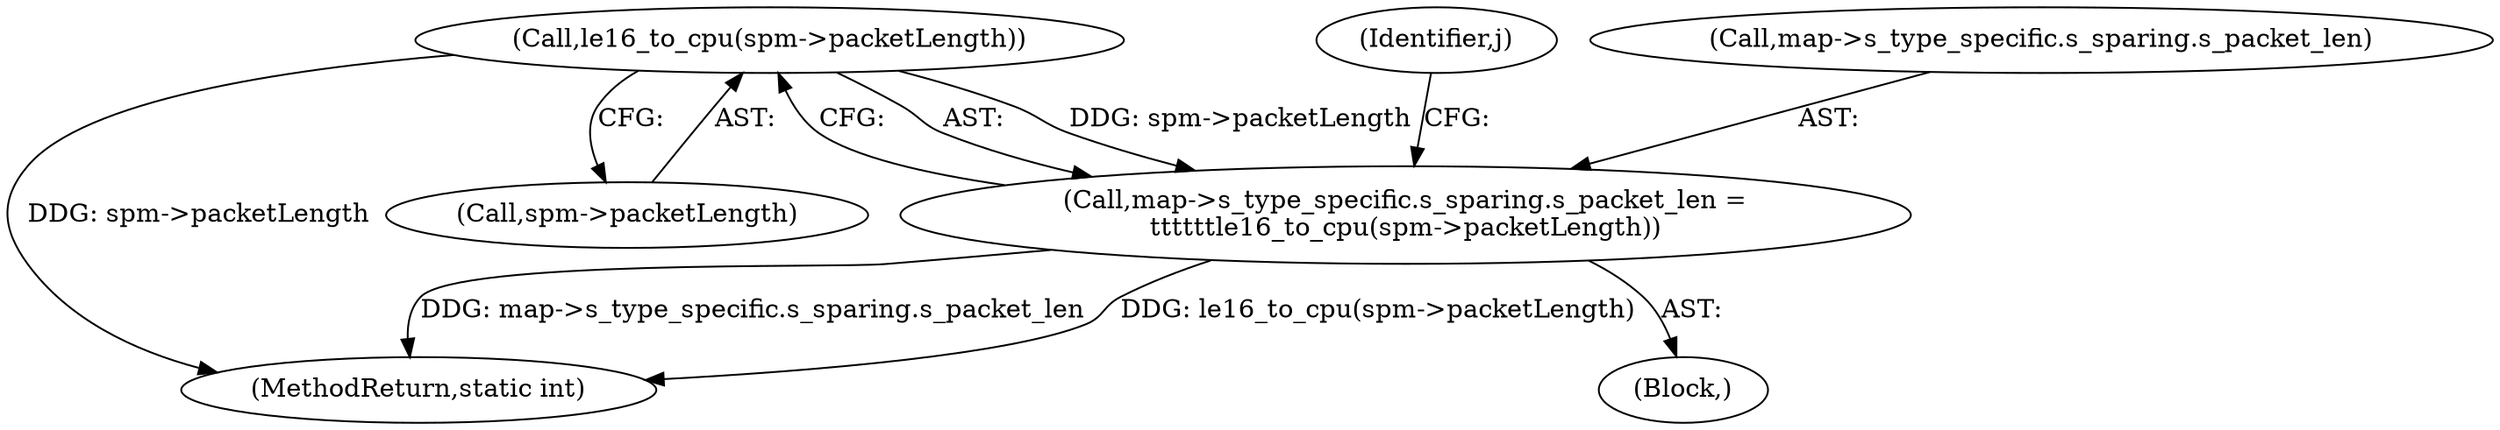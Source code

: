 digraph "0_linux_adee11b2085bee90bd8f4f52123ffb07882d6256@pointer" {
"1000372" [label="(Call,le16_to_cpu(spm->packetLength))"];
"1000364" [label="(Call,map->s_type_specific.s_sparing.s_packet_len =\n\t\t\t\t\t\tle16_to_cpu(spm->packetLength))"];
"1000378" [label="(Identifier,j)"];
"1000350" [label="(Block,)"];
"1000372" [label="(Call,le16_to_cpu(spm->packetLength))"];
"1000691" [label="(MethodReturn,static int)"];
"1000365" [label="(Call,map->s_type_specific.s_sparing.s_packet_len)"];
"1000373" [label="(Call,spm->packetLength)"];
"1000364" [label="(Call,map->s_type_specific.s_sparing.s_packet_len =\n\t\t\t\t\t\tle16_to_cpu(spm->packetLength))"];
"1000372" -> "1000364"  [label="AST: "];
"1000372" -> "1000373"  [label="CFG: "];
"1000373" -> "1000372"  [label="AST: "];
"1000364" -> "1000372"  [label="CFG: "];
"1000372" -> "1000691"  [label="DDG: spm->packetLength"];
"1000372" -> "1000364"  [label="DDG: spm->packetLength"];
"1000364" -> "1000350"  [label="AST: "];
"1000365" -> "1000364"  [label="AST: "];
"1000378" -> "1000364"  [label="CFG: "];
"1000364" -> "1000691"  [label="DDG: map->s_type_specific.s_sparing.s_packet_len"];
"1000364" -> "1000691"  [label="DDG: le16_to_cpu(spm->packetLength)"];
}
